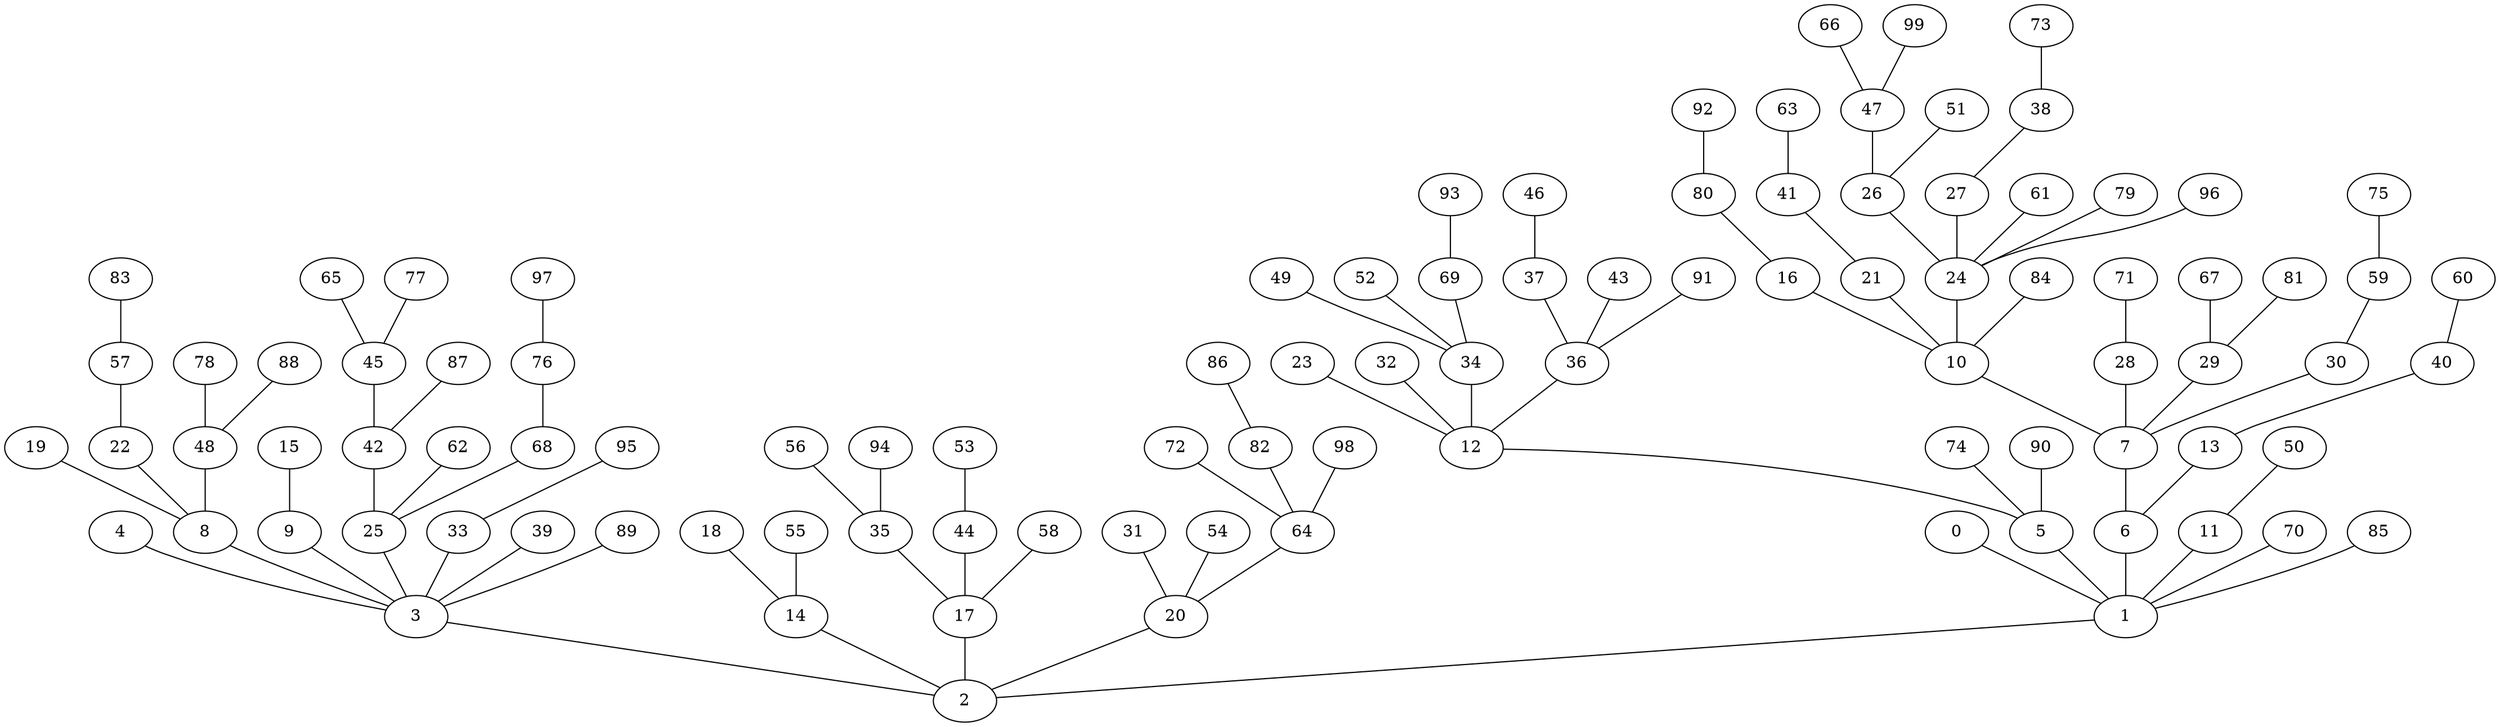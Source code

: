 graph DFS_R_grafoDorogovtsev_100  {
0;
1;
2;
3;
4;
8;
19;
22;
57;
83;
48;
78;
88;
9;
15;
25;
42;
45;
65;
77;
87;
62;
68;
76;
97;
33;
95;
39;
89;
14;
18;
55;
17;
35;
56;
94;
44;
53;
58;
20;
31;
54;
64;
72;
82;
86;
98;
5;
12;
23;
32;
34;
49;
52;
69;
93;
36;
37;
46;
43;
91;
74;
90;
6;
7;
10;
16;
80;
92;
21;
41;
63;
24;
26;
47;
66;
99;
51;
27;
38;
73;
61;
79;
96;
84;
28;
71;
29;
67;
81;
30;
59;
75;
13;
40;
60;
11;
50;
70;
85;
0 -- 1;
1 -- 2;
3 -- 2;
4 -- 3;
8 -- 3;
19 -- 8;
22 -- 8;
57 -- 22;
83 -- 57;
48 -- 8;
78 -- 48;
88 -- 48;
9 -- 3;
15 -- 9;
25 -- 3;
42 -- 25;
45 -- 42;
65 -- 45;
77 -- 45;
87 -- 42;
62 -- 25;
68 -- 25;
76 -- 68;
97 -- 76;
33 -- 3;
95 -- 33;
39 -- 3;
89 -- 3;
14 -- 2;
18 -- 14;
55 -- 14;
17 -- 2;
35 -- 17;
56 -- 35;
94 -- 35;
44 -- 17;
53 -- 44;
58 -- 17;
20 -- 2;
31 -- 20;
54 -- 20;
64 -- 20;
72 -- 64;
82 -- 64;
86 -- 82;
98 -- 64;
5 -- 1;
12 -- 5;
23 -- 12;
32 -- 12;
34 -- 12;
49 -- 34;
52 -- 34;
69 -- 34;
93 -- 69;
36 -- 12;
37 -- 36;
46 -- 37;
43 -- 36;
91 -- 36;
74 -- 5;
90 -- 5;
6 -- 1;
7 -- 6;
10 -- 7;
16 -- 10;
80 -- 16;
92 -- 80;
21 -- 10;
41 -- 21;
63 -- 41;
24 -- 10;
26 -- 24;
47 -- 26;
66 -- 47;
99 -- 47;
51 -- 26;
27 -- 24;
38 -- 27;
73 -- 38;
61 -- 24;
79 -- 24;
96 -- 24;
84 -- 10;
28 -- 7;
71 -- 28;
29 -- 7;
67 -- 29;
81 -- 29;
30 -- 7;
59 -- 30;
75 -- 59;
13 -- 6;
40 -- 13;
60 -- 40;
11 -- 1;
50 -- 11;
70 -- 1;
85 -- 1;
}